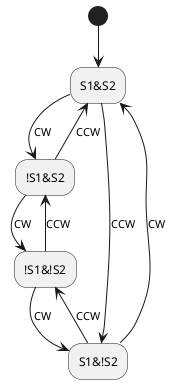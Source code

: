 @startuml
'https://plantuml.com/sequence-diagram

(*)--> "S1&S2"
-->[CW]"!S1&S2"
-->[CW]"!S1&!S2"
-->[CW]"S1&!S2"
-->[CW]"S1&S2"

"S1&S2"-->[CCW]"S1&!S2"
-->[CCW]"!S1&!S2"
-->[CCW]"!S1&S2"
-->[CCW]"S1&S2"


@enduml
